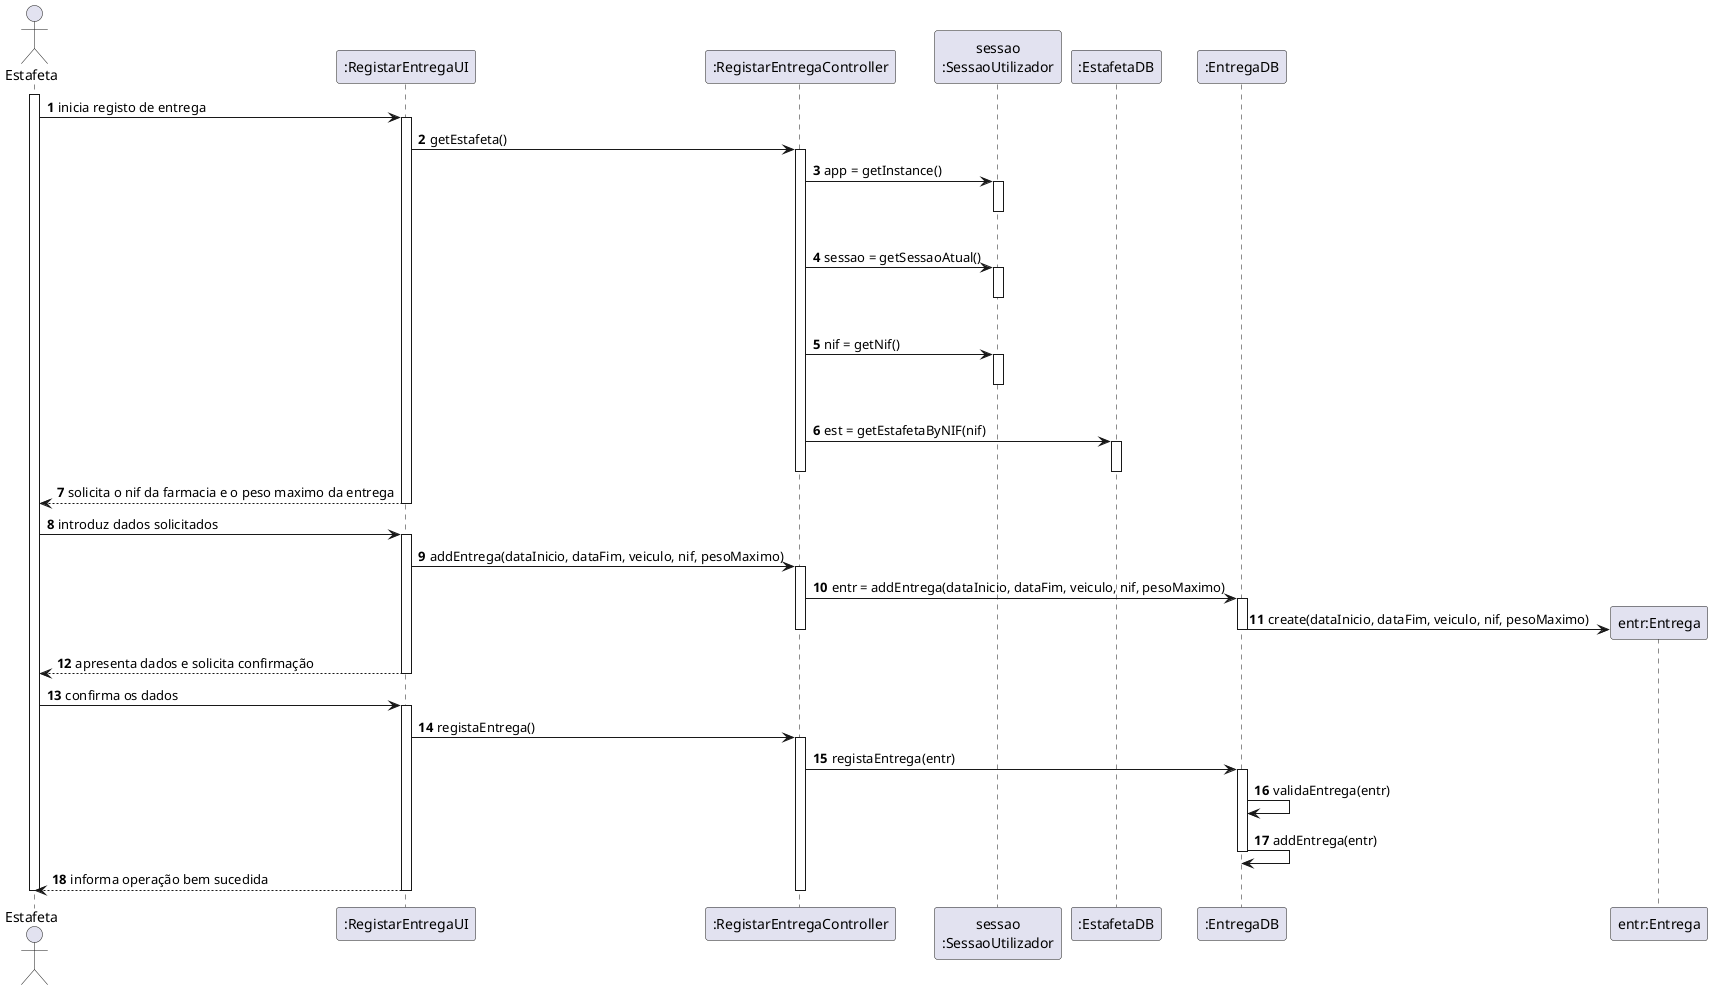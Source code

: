@startuml
autonumber
actor "Estafeta" as EST

participant ":RegistarEntregaUI" as UI
participant ":RegistarEntregaController" as CTRL
participant "sessao\n:SessaoUtilizador" as SESSAO
participant ":EstafetaDB" as ESTDB
participant ":EntregaDB" as ENTRDB
participant "entr:Entrega" as ENTR

activate EST
EST -> UI : inicia registo de entrega
activate UI
UI -> CTRL : getEstafeta()
activate CTRL
CTRL -> SESSAO: app = getInstance()
activate SESSAO
|||
deactivate SESSAO
CTRL -> SESSAO: sessao = getSessaoAtual()
activate SESSAO
|||
deactivate SESSAO

CTRL -> SESSAO: nif = getNif()
activate SESSAO
|||
deactivate SESSAO
CTRL -> ESTDB : est = getEstafetaByNIF(nif)
activate ESTDB
deactivate ESTDB
deactivate CTRL
UI --> EST : solicita o nif da farmacia e o peso maximo da entrega
deactivate UI

EST -> UI : introduz dados solicitados
activate UI
UI -> CTRL: addEntrega(dataInicio, dataFim, veiculo, nif, pesoMaximo)
activate CTRL
CTRL -> ENTRDB : entr = addEntrega(dataInicio, dataFim, veiculo, nif, pesoMaximo)
activate ENTRDB
ENTRDB -> ENTR ** : create(dataInicio, dataFim, veiculo, nif, pesoMaximo)

deactivate ENTRDB
deactivate CTRL
UI --> EST : apresenta dados e solicita confirmação
deactivate UI

EST -> UI : confirma os dados
activate UI
UI -> CTRL : registaEntrega()
activate CTRL
CTRL-> ENTRDB : registaEntrega(entr)
activate ENTRDB
ENTRDB -> ENTRDB : validaEntrega(entr)
ENTRDB -> ENTRDB : addEntrega(entr)
deactivate ENTRDB

UI --> EST : informa operação bem sucedida
deactivate CTRL
deactivate UI

deactivate EST

@enduml